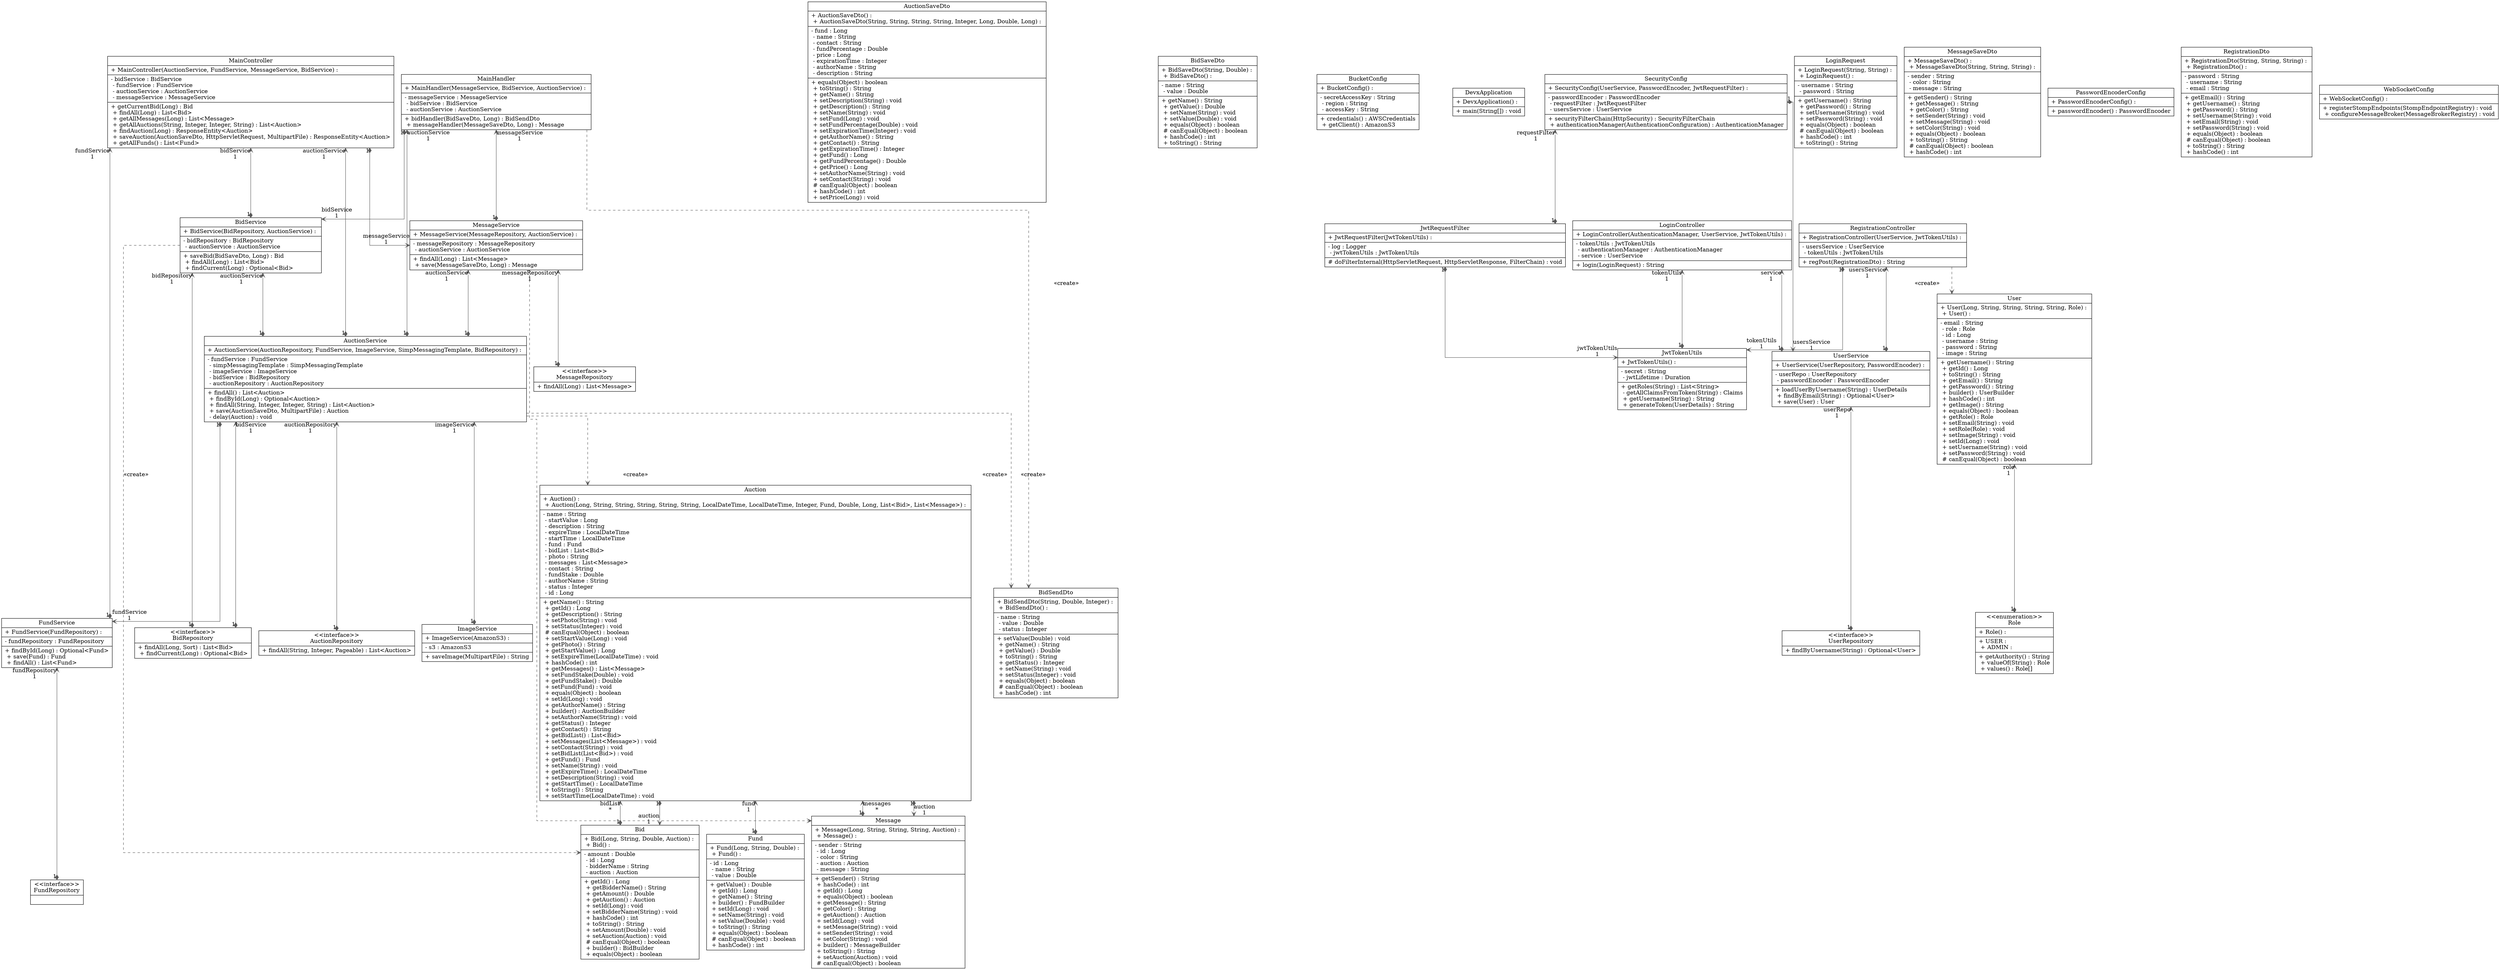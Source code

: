 digraph "devx" {

splines  = ortho;
fontname = "Inconsolata";

node [colorscheme = ylgnbu4];
edge [colorscheme = dark28, dir = both];

Auction                [shape = record, label = "{ Auction | + Auction() : \l + Auction(Long, String, String, String, String, String, LocalDateTime, LocalDateTime, Integer, Fund, Double, Long, List\<Bid\>, List\<Message\>) : \l|- name : String\l - startValue : Long\l - description : String\l - expireTime : LocalDateTime\l - startTime : LocalDateTime\l - fund : Fund\l - bidList : List\<Bid\>\l - photo : String\l - messages : List\<Message\>\l - contact : String\l - fundStake : Double\l - authorName : String\l - status : Integer\l - id : Long\l|+ getName() : String\l + getId() : Long\l + getDescription() : String\l + setPhoto(String) : void\l + setStatus(Integer) : void\l # canEqual(Object) : boolean\l + setStartValue(Long) : void\l + getPhoto() : String\l + getStartValue() : Long\l + setExpireTime(LocalDateTime) : void\l + hashCode() : int\l + getMessages() : List\<Message\>\l + setFundStake(Double) : void\l + getFundStake() : Double\l + setFund(Fund) : void\l + equals(Object) : boolean\l + setId(Long) : void\l + getAuthorName() : String\l + builder() : AuctionBuilder\l + setAuthorName(String) : void\l + getStatus() : Integer\l + getContact() : String\l + getBidList() : List\<Bid\>\l + setMessages(List\<Message\>) : void\l + setContact(String) : void\l + setBidList(List\<Bid\>) : void\l + getFund() : Fund\l + setName(String) : void\l + getExpireTime() : LocalDateTime\l + setDescription(String) : void\l + getStartTime() : LocalDateTime\l + toString() : String\l + setStartTime(LocalDateTime) : void\l }"];
AuctionRepository      [shape = record, label = "{ \<\<interface\>\>\nAuctionRepository | + findAll(String, Integer, Pageable) : List\<Auction\>\l }"];
AuctionSaveDto         [shape = record, label = "{ AuctionSaveDto | + AuctionSaveDto() : \l + AuctionSaveDto(String, String, String, String, Integer, Long, Double, Long) : \l|- fund : Long\l - name : String\l - contact : String\l - fundPercentage : Double\l - price : Long\l - expirationTime : Integer\l - authorName : String\l - description : String\l|+ equals(Object) : boolean\l + toString() : String\l + getName() : String\l + setDescription(String) : void\l + getDescription() : String\l + setName(String) : void\l + setFund(Long) : void\l + setFundPercentage(Double) : void\l + setExpirationTime(Integer) : void\l + getAuthorName() : String\l + getContact() : String\l + getExpirationTime() : Integer\l + getFund() : Long\l + getFundPercentage() : Double\l + getPrice() : Long\l + setAuthorName(String) : void\l + setContact(String) : void\l # canEqual(Object) : boolean\l + hashCode() : int\l + setPrice(Long) : void\l }"];
AuctionService         [shape = record, label = "{ AuctionService | + AuctionService(AuctionRepository, FundService, ImageService, SimpMessagingTemplate, BidRepository) : \l|- fundService : FundService\l - simpMessagingTemplate : SimpMessagingTemplate\l - imageService : ImageService\l - bidService : BidRepository\l - auctionRepository : AuctionRepository\l|+ findAll() : List\<Auction\>\l + findById(Long) : Optional\<Auction\>\l + findAll(String, Integer, Integer, String) : List\<Auction\>\l + save(AuctionSaveDto, MultipartFile) : Auction\l - delay(Auction) : void\l }"];
Bid                    [shape = record, label = "{ Bid | + Bid(Long, String, Double, Auction) : \l + Bid() : \l|- amount : Double\l - id : Long\l - bidderName : String\l - auction : Auction\l|+ getId() : Long\l + getBidderName() : String\l + getAmount() : Double\l + getAuction() : Auction\l + setId(Long) : void\l + setBidderName(String) : void\l + hashCode() : int\l + toString() : String\l + setAmount(Double) : void\l + setAuction(Auction) : void\l # canEqual(Object) : boolean\l + builder() : BidBuilder\l + equals(Object) : boolean\l }"];
BidRepository          [shape = record, label = "{ \<\<interface\>\>\nBidRepository | + findAll(Long, Sort) : List\<Bid\>\l + findCurrent(Long) : Optional\<Bid\>\l }"];
BidSaveDto             [shape = record, label = "{ BidSaveDto | + BidSaveDto(String, Double) : \l + BidSaveDto() : \l|- name : String\l - value : Double\l|+ getName() : String\l + getValue() : Double\l + setName(String) : void\l + setValue(Double) : void\l + equals(Object) : boolean\l # canEqual(Object) : boolean\l + hashCode() : int\l + toString() : String\l }"];
BidSendDto             [shape = record, label = "{ BidSendDto | + BidSendDto(String, Double, Integer) : \l + BidSendDto() : \l|- name : String\l - value : Double\l - status : Integer\l|+ setValue(Double) : void\l + getName() : String\l + getValue() : Double\l + toString() : String\l + getStatus() : Integer\l + setName(String) : void\l + setStatus(Integer) : void\l + equals(Object) : boolean\l # canEqual(Object) : boolean\l + hashCode() : int\l }"];
BidService             [shape = record, label = "{ BidService | + BidService(BidRepository, AuctionService) : \l|- bidRepository : BidRepository\l - auctionService : AuctionService\l|+ saveBid(BidSaveDto, Long) : Bid\l + findAll(Long) : List\<Bid\>\l + findCurrent(Long) : Optional\<Bid\>\l }"];
BucketConfig           [shape = record, label = "{ BucketConfig | + BucketConfig() : \l|- secretAccessKey : String\l - region : String\l - accessKey : String\l|+ credentials() : AWSCredentials\l + getClient() : AmazonS3\l }"];
DevxApplication        [shape = record, label = "{ DevxApplication | + DevxApplication() : \l|+ main(String[]) : void\l }"];
Fund                   [shape = record, label = "{ Fund | + Fund(Long, String, Double) : \l + Fund() : \l|- id : Long\l - name : String\l - value : Double\l|+ getValue() : Double\l + getId() : Long\l + getName() : String\l + builder() : FundBuilder\l + setId(Long) : void\l + setName(String) : void\l + setValue(Double) : void\l + toString() : String\l + equals(Object) : boolean\l # canEqual(Object) : boolean\l + hashCode() : int\l }"];
FundRepository         [shape = record, label = "{ \<\<interface\>\>\nFundRepository |  }"];
FundService            [shape = record, label = "{ FundService | + FundService(FundRepository) : \l|- fundRepository : FundRepository\l|+ findById(Long) : Optional\<Fund\>\l + save(Fund) : Fund\l + findAll() : List\<Fund\>\l }"];
ImageService           [shape = record, label = "{ ImageService | + ImageService(AmazonS3) : \l|- s3 : AmazonS3\l|+ saveImage(MultipartFile) : String\l }"];
JwtRequestFilter       [shape = record, label = "{ JwtRequestFilter | + JwtRequestFilter(JwtTokenUtils) : \l|- log : Logger\l - jwtTokenUtils : JwtTokenUtils\l|# doFilterInternal(HttpServletRequest, HttpServletResponse, FilterChain) : void\l }"];
JwtTokenUtils          [shape = record, label = "{ JwtTokenUtils | + JwtTokenUtils() : \l|- secret : String\l - jwtLifetime : Duration\l|+ getRoles(String) : List\<String\>\l - getAllClaimsFromToken(String) : Claims\l + getUsername(String) : String\l + generateToken(UserDetails) : String\l }"];
LoginController        [shape = record, label = "{ LoginController | + LoginController(AuthenticationManager, UserService, JwtTokenUtils) : \l|- tokenUtils : JwtTokenUtils\l - authenticationManager : AuthenticationManager\l - service : UserService\l|+ login(LoginRequest) : String\l }"];
LoginRequest           [shape = record, label = "{ LoginRequest | + LoginRequest(String, String) : \l + LoginRequest() : \l|- username : String\l - password : String\l|+ getUsername() : String\l + getPassword() : String\l + setUsername(String) : void\l + setPassword(String) : void\l + equals(Object) : boolean\l # canEqual(Object) : boolean\l + hashCode() : int\l + toString() : String\l }"];
MainController         [shape = record, label = "{ MainController | + MainController(AuctionService, FundService, MessageService, BidService) : \l|- bidService : BidService\l - fundService : FundService\l - auctionService : AuctionService\l - messageService : MessageService\l|+ getCurrentBid(Long) : Bid\l + findAll(Long) : List\<Bid\>\l + getAllMessages(Long) : List\<Message\>\l + getAllAuctions(String, Integer, Integer, String) : List\<Auction\>\l + findAuction(Long) : ResponseEntity\<Auction\>\l + saveAuction(AuctionSaveDto, HttpServletRequest, MultipartFile) : ResponseEntity\<Auction\>\l + getAllFunds() : List\<Fund\>\l }"];
MainHandler            [shape = record, label = "{ MainHandler | + MainHandler(MessageService, BidService, AuctionService) : \l|- messageService : MessageService\l - bidService : BidService\l - auctionService : AuctionService\l|+ bidHandler(BidSaveDto, Long) : BidSendDto\l + messageHandler(MessageSaveDto, Long) : Message\l }"];
Message                [shape = record, label = "{ Message | + Message(Long, String, String, String, Auction) : \l + Message() : \l|- sender : String\l - id : Long\l - color : String\l - auction : Auction\l - message : String\l|+ getSender() : String\l + hashCode() : int\l + getId() : Long\l + equals(Object) : boolean\l + getMessage() : String\l + getColor() : String\l + getAuction() : Auction\l + setId(Long) : void\l + setMessage(String) : void\l + setSender(String) : void\l + setColor(String) : void\l + builder() : MessageBuilder\l + toString() : String\l + setAuction(Auction) : void\l # canEqual(Object) : boolean\l }"];
MessageRepository      [shape = record, label = "{ \<\<interface\>\>\nMessageRepository | + findAll(Long) : List\<Message\>\l }"];
MessageSaveDto         [shape = record, label = "{ MessageSaveDto | + MessageSaveDto() : \l + MessageSaveDto(String, String, String) : \l|- sender : String\l - color : String\l - message : String\l|+ getSender() : String\l + getMessage() : String\l + getColor() : String\l + setSender(String) : void\l + setMessage(String) : void\l + setColor(String) : void\l + equals(Object) : boolean\l + toString() : String\l # canEqual(Object) : boolean\l + hashCode() : int\l }"];
MessageService         [shape = record, label = "{ MessageService | + MessageService(MessageRepository, AuctionService) : \l|- messageRepository : MessageRepository\l - auctionService : AuctionService\l|+ findAll(Long) : List\<Message\>\l + save(MessageSaveDto, Long) : Message\l }"];
PasswordEncoderConfig  [shape = record, label = "{ PasswordEncoderConfig | + PasswordEncoderConfig() : \l|+ passwordEncoder() : PasswordEncoder\l }"];
RegistrationController [shape = record, label = "{ RegistrationController | + RegistrationController(UserService, JwtTokenUtils) : \l|- usersService : UserService\l - tokenUtils : JwtTokenUtils\l|+ regPost(RegistrationDto) : String\l }"];
RegistrationDto        [shape = record, label = "{ RegistrationDto | + RegistrationDto(String, String, String) : \l + RegistrationDto() : \l|- password : String\l - username : String\l - email : String\l|+ getEmail() : String\l + getUsername() : String\l + getPassword() : String\l + setUsername(String) : void\l + setEmail(String) : void\l + setPassword(String) : void\l + equals(Object) : boolean\l # canEqual(Object) : boolean\l + toString() : String\l + hashCode() : int\l }"];
Role                   [shape = record, label = "{ \<\<enumeration\>\>\nRole | + Role() : \l|+ USER : \l + ADMIN : \l|+ getAuthority() : String\l + valueOf(String) : Role\l + values() : Role[]\l }"];
SecurityConfig         [shape = record, label = "{ SecurityConfig | + SecurityConfig(UserService, PasswordEncoder, JwtRequestFilter) : \l|- passwordEncoder : PasswordEncoder\l - requestFilter : JwtRequestFilter\l - usersService : UserService\l|+ securityFilterChain(HttpSecurity) : SecurityFilterChain\l + authenticationManager(AuthenticationConfiguration) : AuthenticationManager\l }"];
User                   [shape = record, label = "{ User | + User(Long, String, String, String, String, Role) : \l + User() : \l|- email : String\l - role : Role\l - id : Long\l - username : String\l - password : String\l - image : String\l|+ getUsername() : String\l + getId() : Long\l + toString() : String\l + getEmail() : String\l + getPassword() : String\l + builder() : UserBuilder\l + hashCode() : int\l + getImage() : String\l + equals(Object) : boolean\l + getRole() : Role\l + setEmail(String) : void\l + setRole(Role) : void\l + setImage(String) : void\l + setId(Long) : void\l + setUsername(String) : void\l + setPassword(String) : void\l # canEqual(Object) : boolean\l }"];
UserRepository         [shape = record, label = "{ \<\<interface\>\>\nUserRepository | + findByUsername(String) : Optional\<User\>\l }"];
UserService            [shape = record, label = "{ UserService | + UserService(UserRepository, PasswordEncoder) : \l|- userRepo : UserRepository\l - passwordEncoder : PasswordEncoder\l|+ loadUserByUsername(String) : UserDetails\l + findByEmail(String) : Optional\<User\>\l + save(User) : User\l }"];
WebSocketConfig        [shape = record, label = "{ WebSocketConfig | + WebSocketConfig() : \l|+ registerStompEndpoints(StompEndpointRegistry) : void\l + configureMessageBroker(MessageBrokerRegistry) : void\l }"];

Auction                -> Bid                    [color = "#595959", style = solid , arrowtail = diamond , arrowhead = vee     , taillabel = "1", label = "", headlabel = "bidList\n*"];
Auction                -> Fund                   [color = "#595959", style = solid , arrowtail = diamond , arrowhead = vee     , taillabel = "1", label = "", headlabel = "fund\n1"];
Auction                -> Message                [color = "#595959", style = solid , arrowtail = diamond , arrowhead = vee     , taillabel = "1", label = "", headlabel = "messages\n*"];
AuctionService         -> Auction                [color = "#595959", style = dashed, arrowtail = none    , arrowhead = vee     , taillabel = "", label = "«create»", headlabel = ""];
AuctionService         -> AuctionRepository      [color = "#595959", style = solid , arrowtail = diamond , arrowhead = vee     , taillabel = "1", label = "", headlabel = "auctionRepository\n1"];
AuctionService         -> BidRepository          [color = "#595959", style = solid , arrowtail = diamond , arrowhead = vee     , taillabel = "1", label = "", headlabel = "bidService\n1"];
AuctionService         -> BidSendDto             [color = "#595959", style = dashed, arrowtail = none    , arrowhead = vee     , taillabel = "", label = "«create»", headlabel = ""];
AuctionService         -> FundService            [color = "#595959", style = solid , arrowtail = diamond , arrowhead = vee     , taillabel = "1", label = "", headlabel = "fundService\n1"];
AuctionService         -> ImageService           [color = "#595959", style = solid , arrowtail = diamond , arrowhead = vee     , taillabel = "1", label = "", headlabel = "imageService\n1"];
Bid                    -> Auction                [color = "#595959", style = solid , arrowtail = diamond , arrowhead = vee     , taillabel = "1", label = "", headlabel = "auction\n1"];
BidService             -> AuctionService         [color = "#595959", style = solid , arrowtail = diamond , arrowhead = vee     , taillabel = "1", label = "", headlabel = "auctionService\n1"];
BidService             -> Bid                    [color = "#595959", style = dashed, arrowtail = none    , arrowhead = vee     , taillabel = "", label = "«create»", headlabel = ""];
BidService             -> BidRepository          [color = "#595959", style = solid , arrowtail = diamond , arrowhead = vee     , taillabel = "1", label = "", headlabel = "bidRepository\n1"];
FundService            -> FundRepository         [color = "#595959", style = solid , arrowtail = diamond , arrowhead = vee     , taillabel = "1", label = "", headlabel = "fundRepository\n1"];
JwtRequestFilter       -> JwtTokenUtils          [color = "#595959", style = solid , arrowtail = diamond , arrowhead = vee     , taillabel = "1", label = "", headlabel = "jwtTokenUtils\n1"];
LoginController        -> JwtTokenUtils          [color = "#595959", style = solid , arrowtail = diamond , arrowhead = vee     , taillabel = "1", label = "", headlabel = "tokenUtils\n1"];
LoginController        -> UserService            [color = "#595959", style = solid , arrowtail = diamond , arrowhead = vee     , taillabel = "1", label = "", headlabel = "service\n1"];
MainController         -> AuctionService         [color = "#595959", style = solid , arrowtail = diamond , arrowhead = vee     , taillabel = "1", label = "", headlabel = "auctionService\n1"];
MainController         -> BidService             [color = "#595959", style = solid , arrowtail = diamond , arrowhead = vee     , taillabel = "1", label = "", headlabel = "bidService\n1"];
MainController         -> FundService            [color = "#595959", style = solid , arrowtail = diamond , arrowhead = vee     , taillabel = "1", label = "", headlabel = "fundService\n1"];
MainController         -> MessageService         [color = "#595959", style = solid , arrowtail = diamond , arrowhead = vee     , taillabel = "1", label = "", headlabel = "messageService\n1"];
MainHandler            -> AuctionService         [color = "#595959", style = solid , arrowtail = diamond , arrowhead = vee     , taillabel = "1", label = "", headlabel = "auctionService\n1"];
MainHandler            -> BidSendDto             [color = "#595959", style = dashed, arrowtail = none    , arrowhead = vee     , taillabel = "", label = "«create»", headlabel = ""];
MainHandler            -> BidService             [color = "#595959", style = solid , arrowtail = diamond , arrowhead = vee     , taillabel = "1", label = "", headlabel = "bidService\n1"];
MainHandler            -> MessageService         [color = "#595959", style = solid , arrowtail = diamond , arrowhead = vee     , taillabel = "1", label = "", headlabel = "messageService\n1"];
Message                -> Auction                [color = "#595959", style = solid , arrowtail = diamond , arrowhead = vee     , taillabel = "1", label = "", headlabel = "auction\n1"];
MessageService         -> AuctionService         [color = "#595959", style = solid , arrowtail = diamond , arrowhead = vee     , taillabel = "1", label = "", headlabel = "auctionService\n1"];
MessageService         -> Message                [color = "#595959", style = dashed, arrowtail = none    , arrowhead = vee     , taillabel = "", label = "«create»", headlabel = ""];
MessageService         -> MessageRepository      [color = "#595959", style = solid , arrowtail = diamond , arrowhead = vee     , taillabel = "1", label = "", headlabel = "messageRepository\n1"];
RegistrationController -> JwtTokenUtils          [color = "#595959", style = solid , arrowtail = diamond , arrowhead = vee     , taillabel = "1", label = "", headlabel = "tokenUtils\n1"];
RegistrationController -> User                   [color = "#595959", style = dashed, arrowtail = none    , arrowhead = vee     , taillabel = "", label = "«create»", headlabel = ""];
RegistrationController -> UserService            [color = "#595959", style = solid , arrowtail = diamond , arrowhead = vee     , taillabel = "1", label = "", headlabel = "usersService\n1"];
SecurityConfig         -> JwtRequestFilter       [color = "#595959", style = solid , arrowtail = diamond , arrowhead = vee     , taillabel = "1", label = "", headlabel = "requestFilter\n1"];
SecurityConfig         -> UserService            [color = "#595959", style = solid , arrowtail = diamond , arrowhead = vee     , taillabel = "1", label = "", headlabel = "usersService\n1"];
User                   -> Role                   [color = "#595959", style = solid , arrowtail = diamond , arrowhead = vee     , taillabel = "1", label = "", headlabel = "role\n1"];
UserService            -> UserRepository         [color = "#595959", style = solid , arrowtail = diamond , arrowhead = vee     , taillabel = "1", label = "", headlabel = "userRepo\n1"];

}
